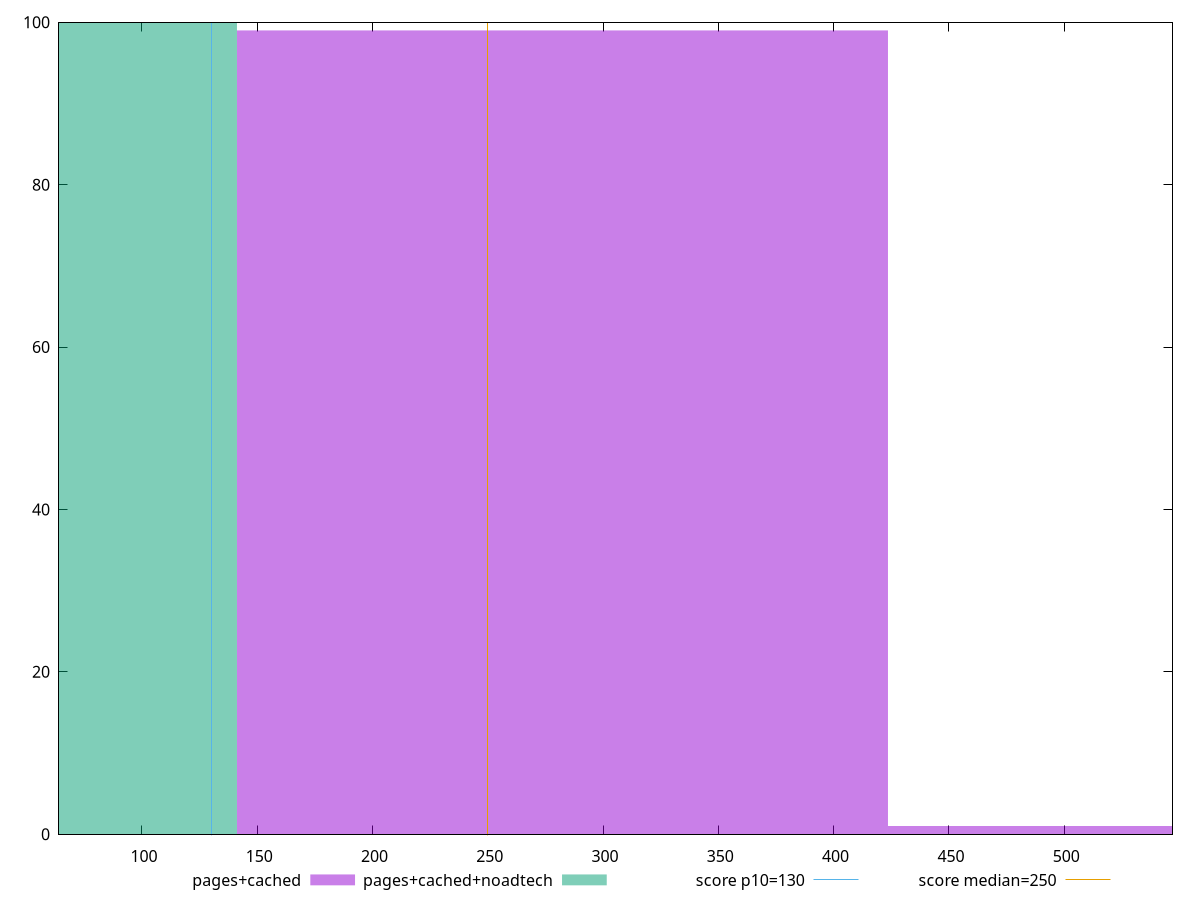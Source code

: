 reset

$pagesCached <<EOF
564.775087334307 1
282.3875436671535 99
EOF

$pagesCachedNoadtech <<EOF
0 100
EOF

set key outside below
set boxwidth 282.3875436671535
set xrange [64:546.9999999999982]
set yrange [0:100]
set trange [0:100]
set style fill transparent solid 0.5 noborder

set parametric
set terminal svg size 640, 500 enhanced background rgb 'white'
set output "report_00018_2021-02-10T15-25-16.877Z/max-potential-fid/comparison/histogram/1_vs_2.svg"

plot $pagesCached title "pages+cached" with boxes, \
     $pagesCachedNoadtech title "pages+cached+noadtech" with boxes, \
     130,t title "score p10=130", \
     250,t title "score median=250"

reset
